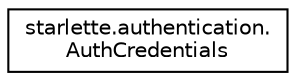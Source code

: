 digraph "Graphical Class Hierarchy"
{
 // LATEX_PDF_SIZE
  edge [fontname="Helvetica",fontsize="10",labelfontname="Helvetica",labelfontsize="10"];
  node [fontname="Helvetica",fontsize="10",shape=record];
  rankdir="LR";
  Node0 [label="starlette.authentication.\lAuthCredentials",height=0.2,width=0.4,color="black", fillcolor="white", style="filled",URL="$classstarlette_1_1authentication_1_1AuthCredentials.html",tooltip=" "];
}
